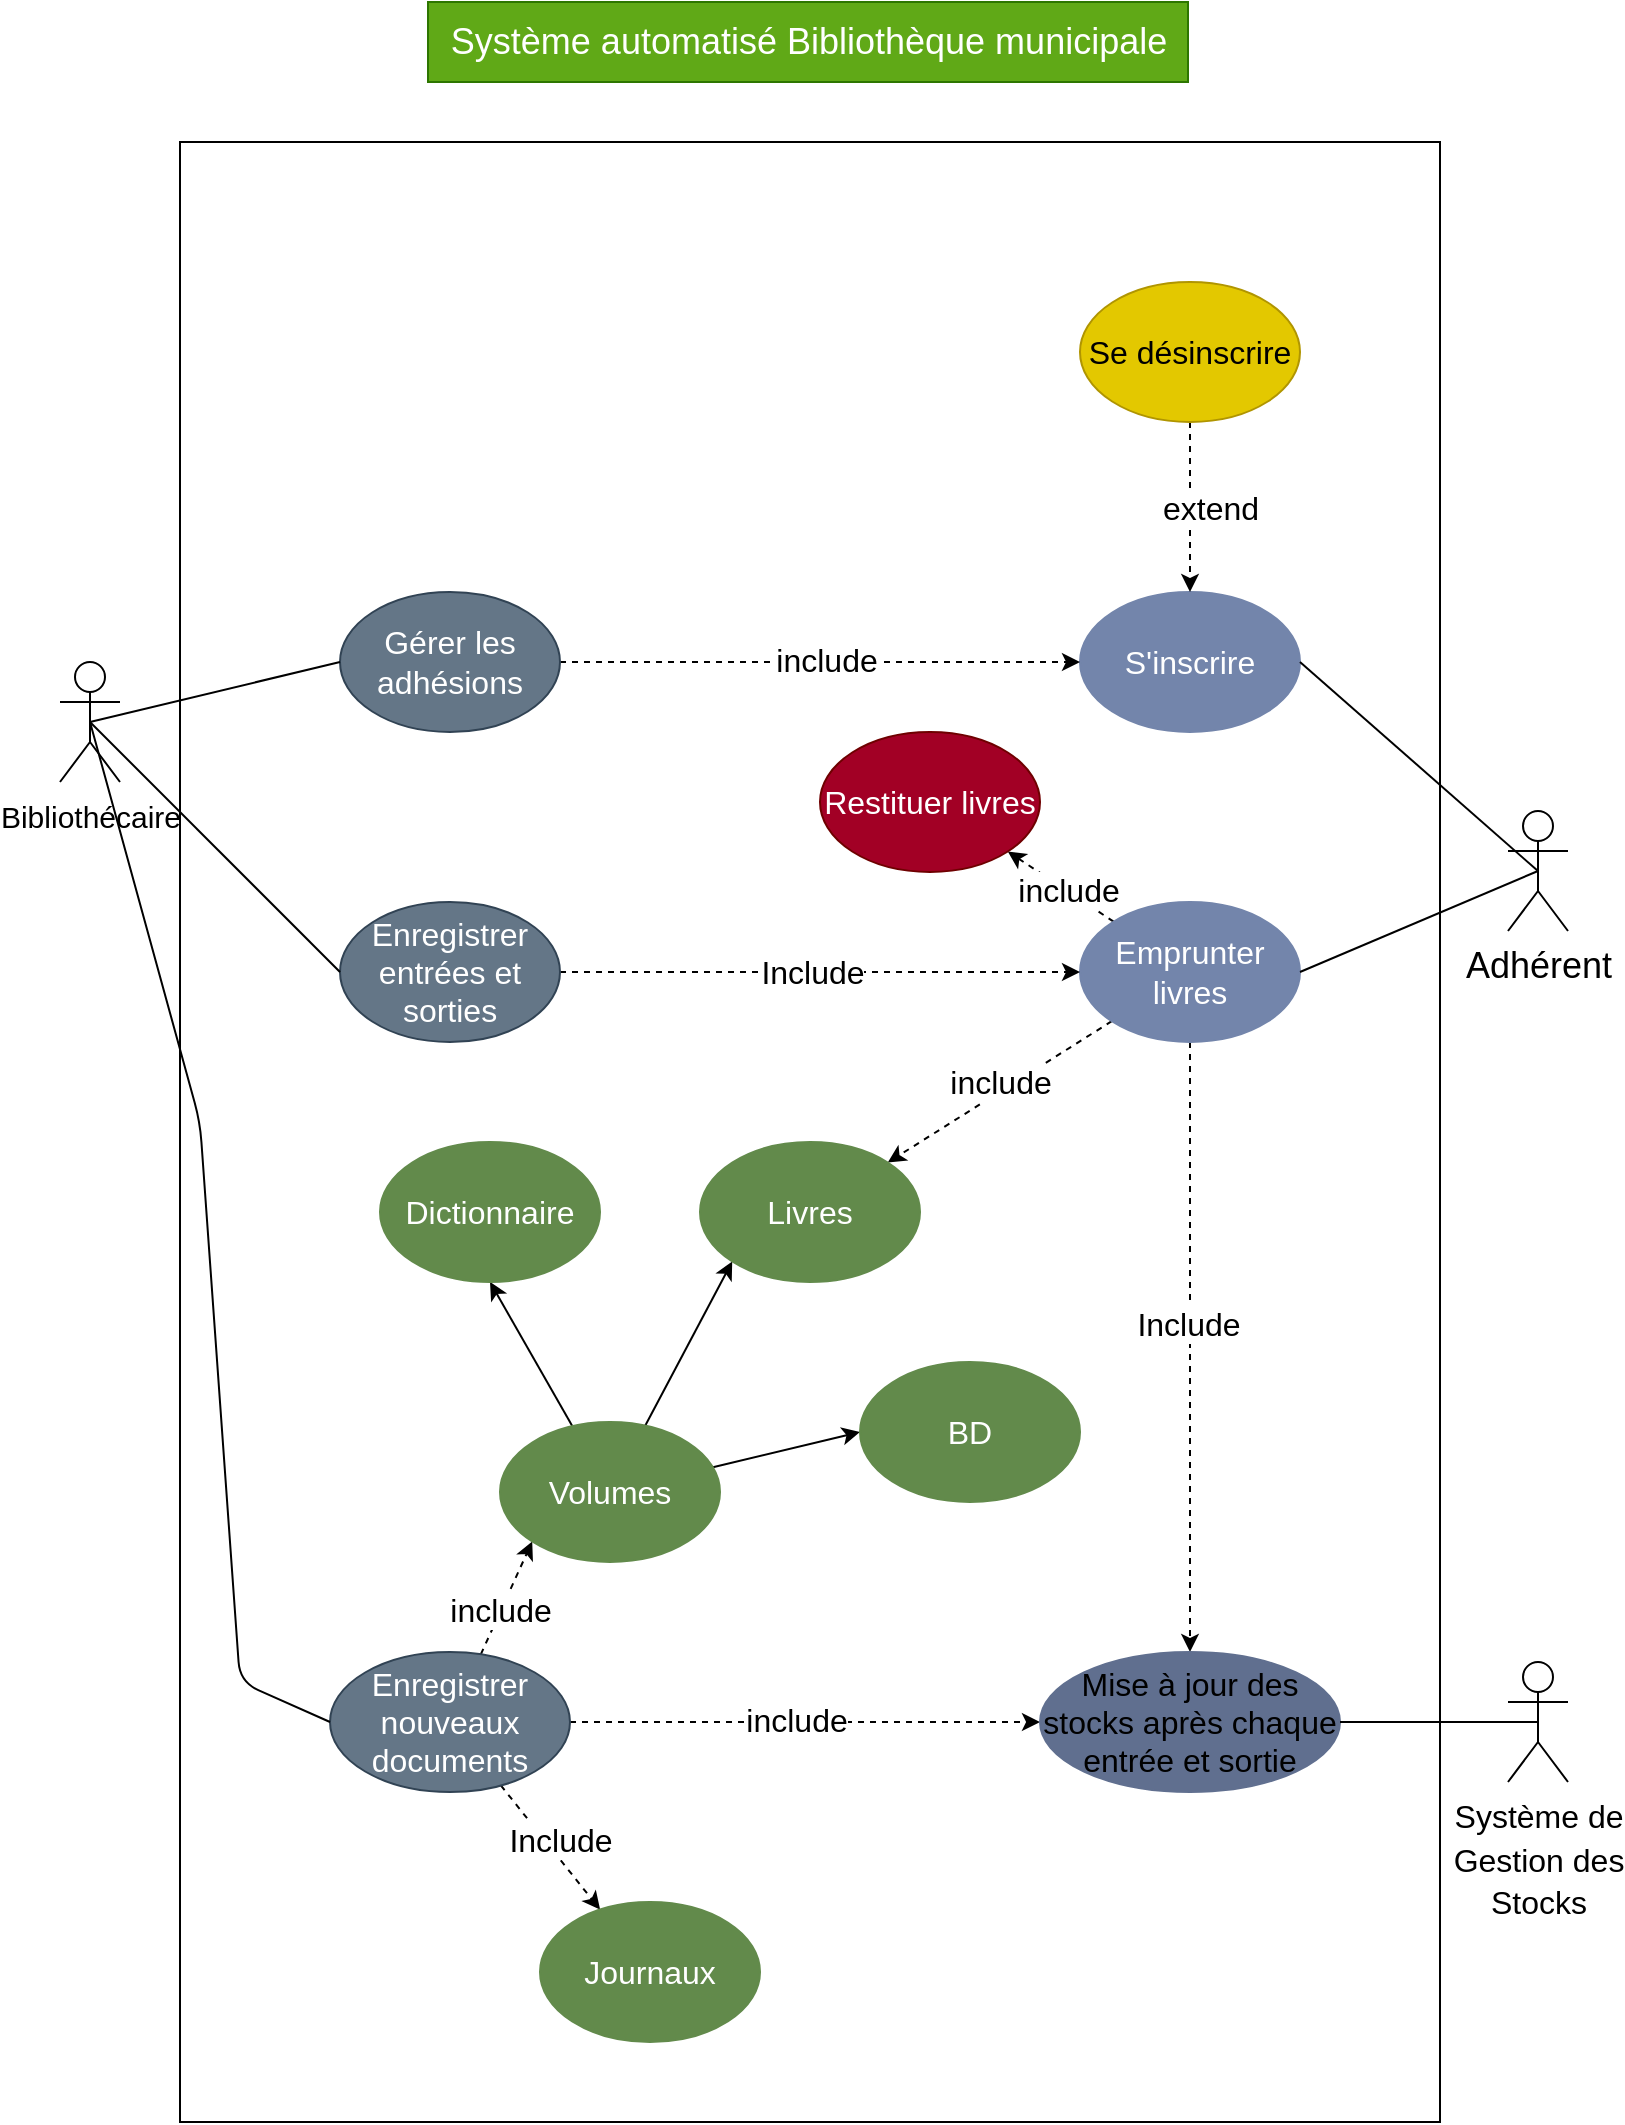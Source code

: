 <mxfile>
    <diagram id="UAru15Q06mG_JpxNSIoz" name="Page-1">
        <mxGraphModel dx="1901" dy="1124" grid="1" gridSize="10" guides="1" tooltips="1" connect="1" arrows="1" fold="1" page="1" pageScale="1" pageWidth="827" pageHeight="1169" math="0" shadow="0">
            <root>
                <mxCell id="0"/>
                <mxCell id="1" parent="0"/>
                <mxCell id="2" value="" style="rounded=0;whiteSpace=wrap;html=1;fillColor=none;movable=0;resizable=0;rotatable=0;deletable=0;editable=0;connectable=0;" parent="1" vertex="1">
                    <mxGeometry x="100" y="120" width="630" height="990" as="geometry"/>
                </mxCell>
                <mxCell id="3" value="Système automatisé Bibliothèque municipale" style="text;html=1;align=center;verticalAlign=middle;resizable=0;points=[];autosize=1;strokeColor=#2D7600;fillColor=#60a917;fontColor=#ffffff;fontSize=18;" parent="1" vertex="1">
                    <mxGeometry x="224" y="50" width="380" height="40" as="geometry"/>
                </mxCell>
                <mxCell id="4" value="Adhérent" style="shape=umlActor;verticalLabelPosition=bottom;verticalAlign=top;html=1;outlineConnect=0;fontSize=18;fillColor=none;" parent="1" vertex="1">
                    <mxGeometry x="764" y="454.5" width="30" height="60" as="geometry"/>
                </mxCell>
                <mxCell id="5" value="&lt;font style=&quot;font-size: 15px;&quot;&gt;Bibliothécaire&lt;/font&gt;" style="shape=umlActor;verticalLabelPosition=bottom;verticalAlign=top;html=1;outlineConnect=0;fontSize=18;fillColor=none;" parent="1" vertex="1">
                    <mxGeometry x="40" y="380" width="30" height="60" as="geometry"/>
                </mxCell>
                <mxCell id="6" value="&lt;font style=&quot;font-size: 16px;&quot;&gt;Système de&lt;br&gt;Gestion des&lt;br&gt;Stocks&lt;/font&gt;" style="shape=umlActor;verticalLabelPosition=bottom;verticalAlign=top;html=1;outlineConnect=0;fontSize=18;fillColor=none;" parent="1" vertex="1">
                    <mxGeometry x="764" y="880" width="30" height="60" as="geometry"/>
                </mxCell>
                <mxCell id="7" value="S'inscrire" style="ellipse;whiteSpace=wrap;html=1;fontSize=16;fillColor=#7385AB;fontColor=#ffffff;strokeColor=#7385AB;" vertex="1" parent="1">
                    <mxGeometry x="550" y="345" width="110" height="70" as="geometry"/>
                </mxCell>
                <mxCell id="43" style="edgeStyle=none;html=1;entryX=0.5;entryY=0;entryDx=0;entryDy=0;dashed=1;fontSize=16;" edge="1" parent="1" source="8" target="14">
                    <mxGeometry relative="1" as="geometry"/>
                </mxCell>
                <mxCell id="44" value="Include" style="edgeLabel;html=1;align=center;verticalAlign=middle;resizable=0;points=[];fontSize=16;" vertex="1" connectable="0" parent="43">
                    <mxGeometry x="0.392" y="-3" relative="1" as="geometry">
                        <mxPoint x="2" y="-72" as="offset"/>
                    </mxGeometry>
                </mxCell>
                <mxCell id="47" style="edgeStyle=none;html=1;entryX=1;entryY=1;entryDx=0;entryDy=0;dashed=1;fontSize=16;" edge="1" parent="1" source="8" target="9">
                    <mxGeometry relative="1" as="geometry"/>
                </mxCell>
                <mxCell id="48" value="include" style="edgeLabel;html=1;align=center;verticalAlign=middle;resizable=0;points=[];fontSize=16;" vertex="1" connectable="0" parent="47">
                    <mxGeometry x="-0.468" y="2" relative="1" as="geometry">
                        <mxPoint x="-8" y="-8" as="offset"/>
                    </mxGeometry>
                </mxCell>
                <mxCell id="51" style="edgeStyle=none;html=1;entryX=1;entryY=0;entryDx=0;entryDy=0;dashed=1;fontSize=16;" edge="1" parent="1" source="8" target="31">
                    <mxGeometry relative="1" as="geometry"/>
                </mxCell>
                <mxCell id="52" value="include" style="edgeLabel;html=1;align=center;verticalAlign=middle;resizable=0;points=[];fontSize=16;" vertex="1" connectable="0" parent="51">
                    <mxGeometry x="-0.211" y="1" relative="1" as="geometry">
                        <mxPoint x="-13" y="2" as="offset"/>
                    </mxGeometry>
                </mxCell>
                <mxCell id="8" value="Emprunter livres" style="ellipse;whiteSpace=wrap;html=1;fontSize=16;fillColor=#7385AB;fontColor=#ffffff;strokeColor=#7385AB;" vertex="1" parent="1">
                    <mxGeometry x="550" y="500" width="110" height="70" as="geometry"/>
                </mxCell>
                <mxCell id="9" value="Restituer livres" style="ellipse;whiteSpace=wrap;html=1;fontSize=16;fillColor=#a20025;fontColor=#ffffff;strokeColor=#6F0000;" vertex="1" parent="1">
                    <mxGeometry x="420" y="415" width="110" height="70" as="geometry"/>
                </mxCell>
                <mxCell id="17" style="edgeStyle=none;html=1;entryX=0.5;entryY=0;entryDx=0;entryDy=0;fontSize=16;dashed=1;" edge="1" parent="1" source="10" target="7">
                    <mxGeometry relative="1" as="geometry"/>
                </mxCell>
                <mxCell id="18" value="extend" style="edgeLabel;html=1;align=center;verticalAlign=middle;resizable=0;points=[];fontSize=16;" vertex="1" connectable="0" parent="17">
                    <mxGeometry x="0.324" y="-4" relative="1" as="geometry">
                        <mxPoint x="14" y="-14" as="offset"/>
                    </mxGeometry>
                </mxCell>
                <mxCell id="10" value="Se désinscrire" style="ellipse;whiteSpace=wrap;html=1;fontSize=16;fillColor=#e3c800;fontColor=#000000;strokeColor=#B09500;" vertex="1" parent="1">
                    <mxGeometry x="550" y="190" width="110" height="70" as="geometry"/>
                </mxCell>
                <mxCell id="36" style="edgeStyle=none;html=1;entryX=0;entryY=1;entryDx=0;entryDy=0;dashed=1;fontSize=16;" edge="1" parent="1" source="11" target="29">
                    <mxGeometry relative="1" as="geometry"/>
                </mxCell>
                <mxCell id="37" value="include" style="edgeLabel;html=1;align=center;verticalAlign=middle;resizable=0;points=[];fontSize=16;" vertex="1" connectable="0" parent="36">
                    <mxGeometry x="-0.375" y="-1" relative="1" as="geometry">
                        <mxPoint y="-5" as="offset"/>
                    </mxGeometry>
                </mxCell>
                <mxCell id="45" style="edgeStyle=none;html=1;dashed=1;fontSize=16;" edge="1" parent="1" source="11" target="30">
                    <mxGeometry relative="1" as="geometry"/>
                </mxCell>
                <mxCell id="46" value="Include" style="edgeLabel;html=1;align=center;verticalAlign=middle;resizable=0;points=[];fontSize=16;" vertex="1" connectable="0" parent="45">
                    <mxGeometry x="0.352" y="-1" relative="1" as="geometry">
                        <mxPoint x="-3" y="-15" as="offset"/>
                    </mxGeometry>
                </mxCell>
                <mxCell id="53" style="edgeStyle=none;html=1;entryX=0;entryY=0.5;entryDx=0;entryDy=0;dashed=1;fontSize=16;" edge="1" parent="1" source="11" target="14">
                    <mxGeometry relative="1" as="geometry"/>
                </mxCell>
                <mxCell id="54" value="include" style="edgeLabel;html=1;align=center;verticalAlign=middle;resizable=0;points=[];fontSize=16;" vertex="1" connectable="0" parent="53">
                    <mxGeometry x="-0.348" y="1" relative="1" as="geometry">
                        <mxPoint x="36" as="offset"/>
                    </mxGeometry>
                </mxCell>
                <mxCell id="11" value="Enregistrer nouveaux documents" style="ellipse;whiteSpace=wrap;html=1;fontSize=16;fillColor=#647687;fontColor=#ffffff;strokeColor=#314354;" vertex="1" parent="1">
                    <mxGeometry x="175" y="875" width="120" height="70" as="geometry"/>
                </mxCell>
                <mxCell id="41" style="edgeStyle=none;html=1;fontSize=16;dashed=1;" edge="1" parent="1" source="12" target="8">
                    <mxGeometry relative="1" as="geometry"/>
                </mxCell>
                <mxCell id="42" value="Include" style="edgeLabel;html=1;align=center;verticalAlign=middle;resizable=0;points=[];fontSize=16;" vertex="1" connectable="0" parent="41">
                    <mxGeometry x="-0.435" y="-1" relative="1" as="geometry">
                        <mxPoint x="52" y="-1" as="offset"/>
                    </mxGeometry>
                </mxCell>
                <mxCell id="12" value="Enregistrer entrées et sorties" style="ellipse;whiteSpace=wrap;html=1;fontSize=16;fillColor=#647687;fontColor=#ffffff;strokeColor=#314354;" vertex="1" parent="1">
                    <mxGeometry x="180" y="500" width="110" height="70" as="geometry"/>
                </mxCell>
                <mxCell id="14" value="Mise à jour des stocks après chaque entrée et sortie" style="ellipse;whiteSpace=wrap;html=1;fontSize=16;fillColor=#606F8F;strokeColor=#606F8F;" vertex="1" parent="1">
                    <mxGeometry x="530" y="875" width="150" height="70" as="geometry"/>
                </mxCell>
                <mxCell id="15" value="" style="endArrow=none;html=1;fontSize=16;exitX=0.5;exitY=0.5;exitDx=0;exitDy=0;exitPerimeter=0;entryX=1;entryY=0.5;entryDx=0;entryDy=0;" edge="1" parent="1" source="4" target="7">
                    <mxGeometry width="50" height="50" relative="1" as="geometry">
                        <mxPoint x="80" y="410" as="sourcePoint"/>
                        <mxPoint x="130" y="360" as="targetPoint"/>
                    </mxGeometry>
                </mxCell>
                <mxCell id="16" value="" style="endArrow=none;html=1;fontSize=16;exitX=0.5;exitY=0.5;exitDx=0;exitDy=0;exitPerimeter=0;entryX=1;entryY=0.5;entryDx=0;entryDy=0;" edge="1" parent="1" source="4" target="8">
                    <mxGeometry width="50" height="50" relative="1" as="geometry">
                        <mxPoint x="55" y="410" as="sourcePoint"/>
                        <mxPoint x="660" y="530" as="targetPoint"/>
                    </mxGeometry>
                </mxCell>
                <mxCell id="49" style="edgeStyle=none;html=1;dashed=1;fontSize=16;" edge="1" parent="1" source="22" target="7">
                    <mxGeometry relative="1" as="geometry"/>
                </mxCell>
                <mxCell id="50" value="include" style="edgeLabel;html=1;align=center;verticalAlign=middle;resizable=0;points=[];fontSize=16;" vertex="1" connectable="0" parent="49">
                    <mxGeometry x="-0.309" y="1" relative="1" as="geometry">
                        <mxPoint x="43" as="offset"/>
                    </mxGeometry>
                </mxCell>
                <mxCell id="22" value="Gérer les adhésions" style="ellipse;whiteSpace=wrap;html=1;fontSize=16;fillColor=#647687;fontColor=#ffffff;strokeColor=#314354;" vertex="1" parent="1">
                    <mxGeometry x="180" y="345" width="110" height="70" as="geometry"/>
                </mxCell>
                <mxCell id="25" value="" style="endArrow=none;html=1;fontSize=16;exitX=0;exitY=0.5;exitDx=0;exitDy=0;entryX=0.5;entryY=0.5;entryDx=0;entryDy=0;entryPerimeter=0;" edge="1" parent="1" source="22" target="5">
                    <mxGeometry width="50" height="50" relative="1" as="geometry">
                        <mxPoint x="224" y="454.5" as="sourcePoint"/>
                        <mxPoint x="105.0" y="350" as="targetPoint"/>
                    </mxGeometry>
                </mxCell>
                <mxCell id="26" value="" style="endArrow=none;html=1;fontSize=16;exitX=0;exitY=0.5;exitDx=0;exitDy=0;entryX=0.5;entryY=0.5;entryDx=0;entryDy=0;entryPerimeter=0;" edge="1" parent="1" source="11" target="5">
                    <mxGeometry width="50" height="50" relative="1" as="geometry">
                        <mxPoint x="190.0" y="300" as="sourcePoint"/>
                        <mxPoint x="65" y="420" as="targetPoint"/>
                        <Array as="points">
                            <mxPoint x="130" y="890"/>
                            <mxPoint x="110" y="610"/>
                        </Array>
                    </mxGeometry>
                </mxCell>
                <mxCell id="27" value="" style="endArrow=none;html=1;fontSize=16;exitX=0;exitY=0.5;exitDx=0;exitDy=0;entryX=0.5;entryY=0.5;entryDx=0;entryDy=0;entryPerimeter=0;" edge="1" parent="1" source="12" target="5">
                    <mxGeometry width="50" height="50" relative="1" as="geometry">
                        <mxPoint x="185.0" y="525" as="sourcePoint"/>
                        <mxPoint x="65" y="420" as="targetPoint"/>
                    </mxGeometry>
                </mxCell>
                <mxCell id="38" style="edgeStyle=none;html=1;entryX=0.5;entryY=1;entryDx=0;entryDy=0;fontSize=16;" edge="1" parent="1" source="29" target="33">
                    <mxGeometry relative="1" as="geometry"/>
                </mxCell>
                <mxCell id="39" style="edgeStyle=none;html=1;entryX=0;entryY=1;entryDx=0;entryDy=0;fontSize=16;" edge="1" parent="1" source="29" target="31">
                    <mxGeometry relative="1" as="geometry"/>
                </mxCell>
                <mxCell id="40" style="edgeStyle=none;html=1;entryX=0;entryY=0.5;entryDx=0;entryDy=0;fontSize=16;" edge="1" parent="1" source="29" target="32">
                    <mxGeometry relative="1" as="geometry"/>
                </mxCell>
                <mxCell id="29" value="Volumes" style="ellipse;whiteSpace=wrap;html=1;fontSize=16;fillColor=#628A4B;fontColor=#ffffff;strokeColor=#628A4B;" vertex="1" parent="1">
                    <mxGeometry x="260" y="760" width="110" height="70" as="geometry"/>
                </mxCell>
                <mxCell id="30" value="Journaux" style="ellipse;whiteSpace=wrap;html=1;fontSize=16;fillColor=#628A4B;fontColor=#ffffff;strokeColor=#628A4B;" vertex="1" parent="1">
                    <mxGeometry x="280" y="1000" width="110" height="70" as="geometry"/>
                </mxCell>
                <mxCell id="31" value="Livres" style="ellipse;whiteSpace=wrap;html=1;fontSize=16;fillColor=#628A4B;fontColor=#ffffff;strokeColor=#628A4B;" vertex="1" parent="1">
                    <mxGeometry x="360" y="620" width="110" height="70" as="geometry"/>
                </mxCell>
                <mxCell id="32" value="BD" style="ellipse;whiteSpace=wrap;html=1;fontSize=16;fillColor=#628A4B;fontColor=#ffffff;strokeColor=#628A4B;" vertex="1" parent="1">
                    <mxGeometry x="440" y="730" width="110" height="70" as="geometry"/>
                </mxCell>
                <mxCell id="33" value="Dictionnaire" style="ellipse;whiteSpace=wrap;html=1;fontSize=16;fillColor=#628A4B;fontColor=#ffffff;strokeColor=#628A4B;" vertex="1" parent="1">
                    <mxGeometry x="200" y="620" width="110" height="70" as="geometry"/>
                </mxCell>
                <mxCell id="35" value="" style="endArrow=none;html=1;fontSize=16;exitX=0.5;exitY=0.5;exitDx=0;exitDy=0;entryX=1;entryY=0.5;entryDx=0;entryDy=0;exitPerimeter=0;" edge="1" parent="1" source="6" target="14">
                    <mxGeometry width="50" height="50" relative="1" as="geometry">
                        <mxPoint x="725.0" y="1035" as="sourcePoint"/>
                        <mxPoint x="600" y="910" as="targetPoint"/>
                    </mxGeometry>
                </mxCell>
            </root>
        </mxGraphModel>
    </diagram>
</mxfile>
